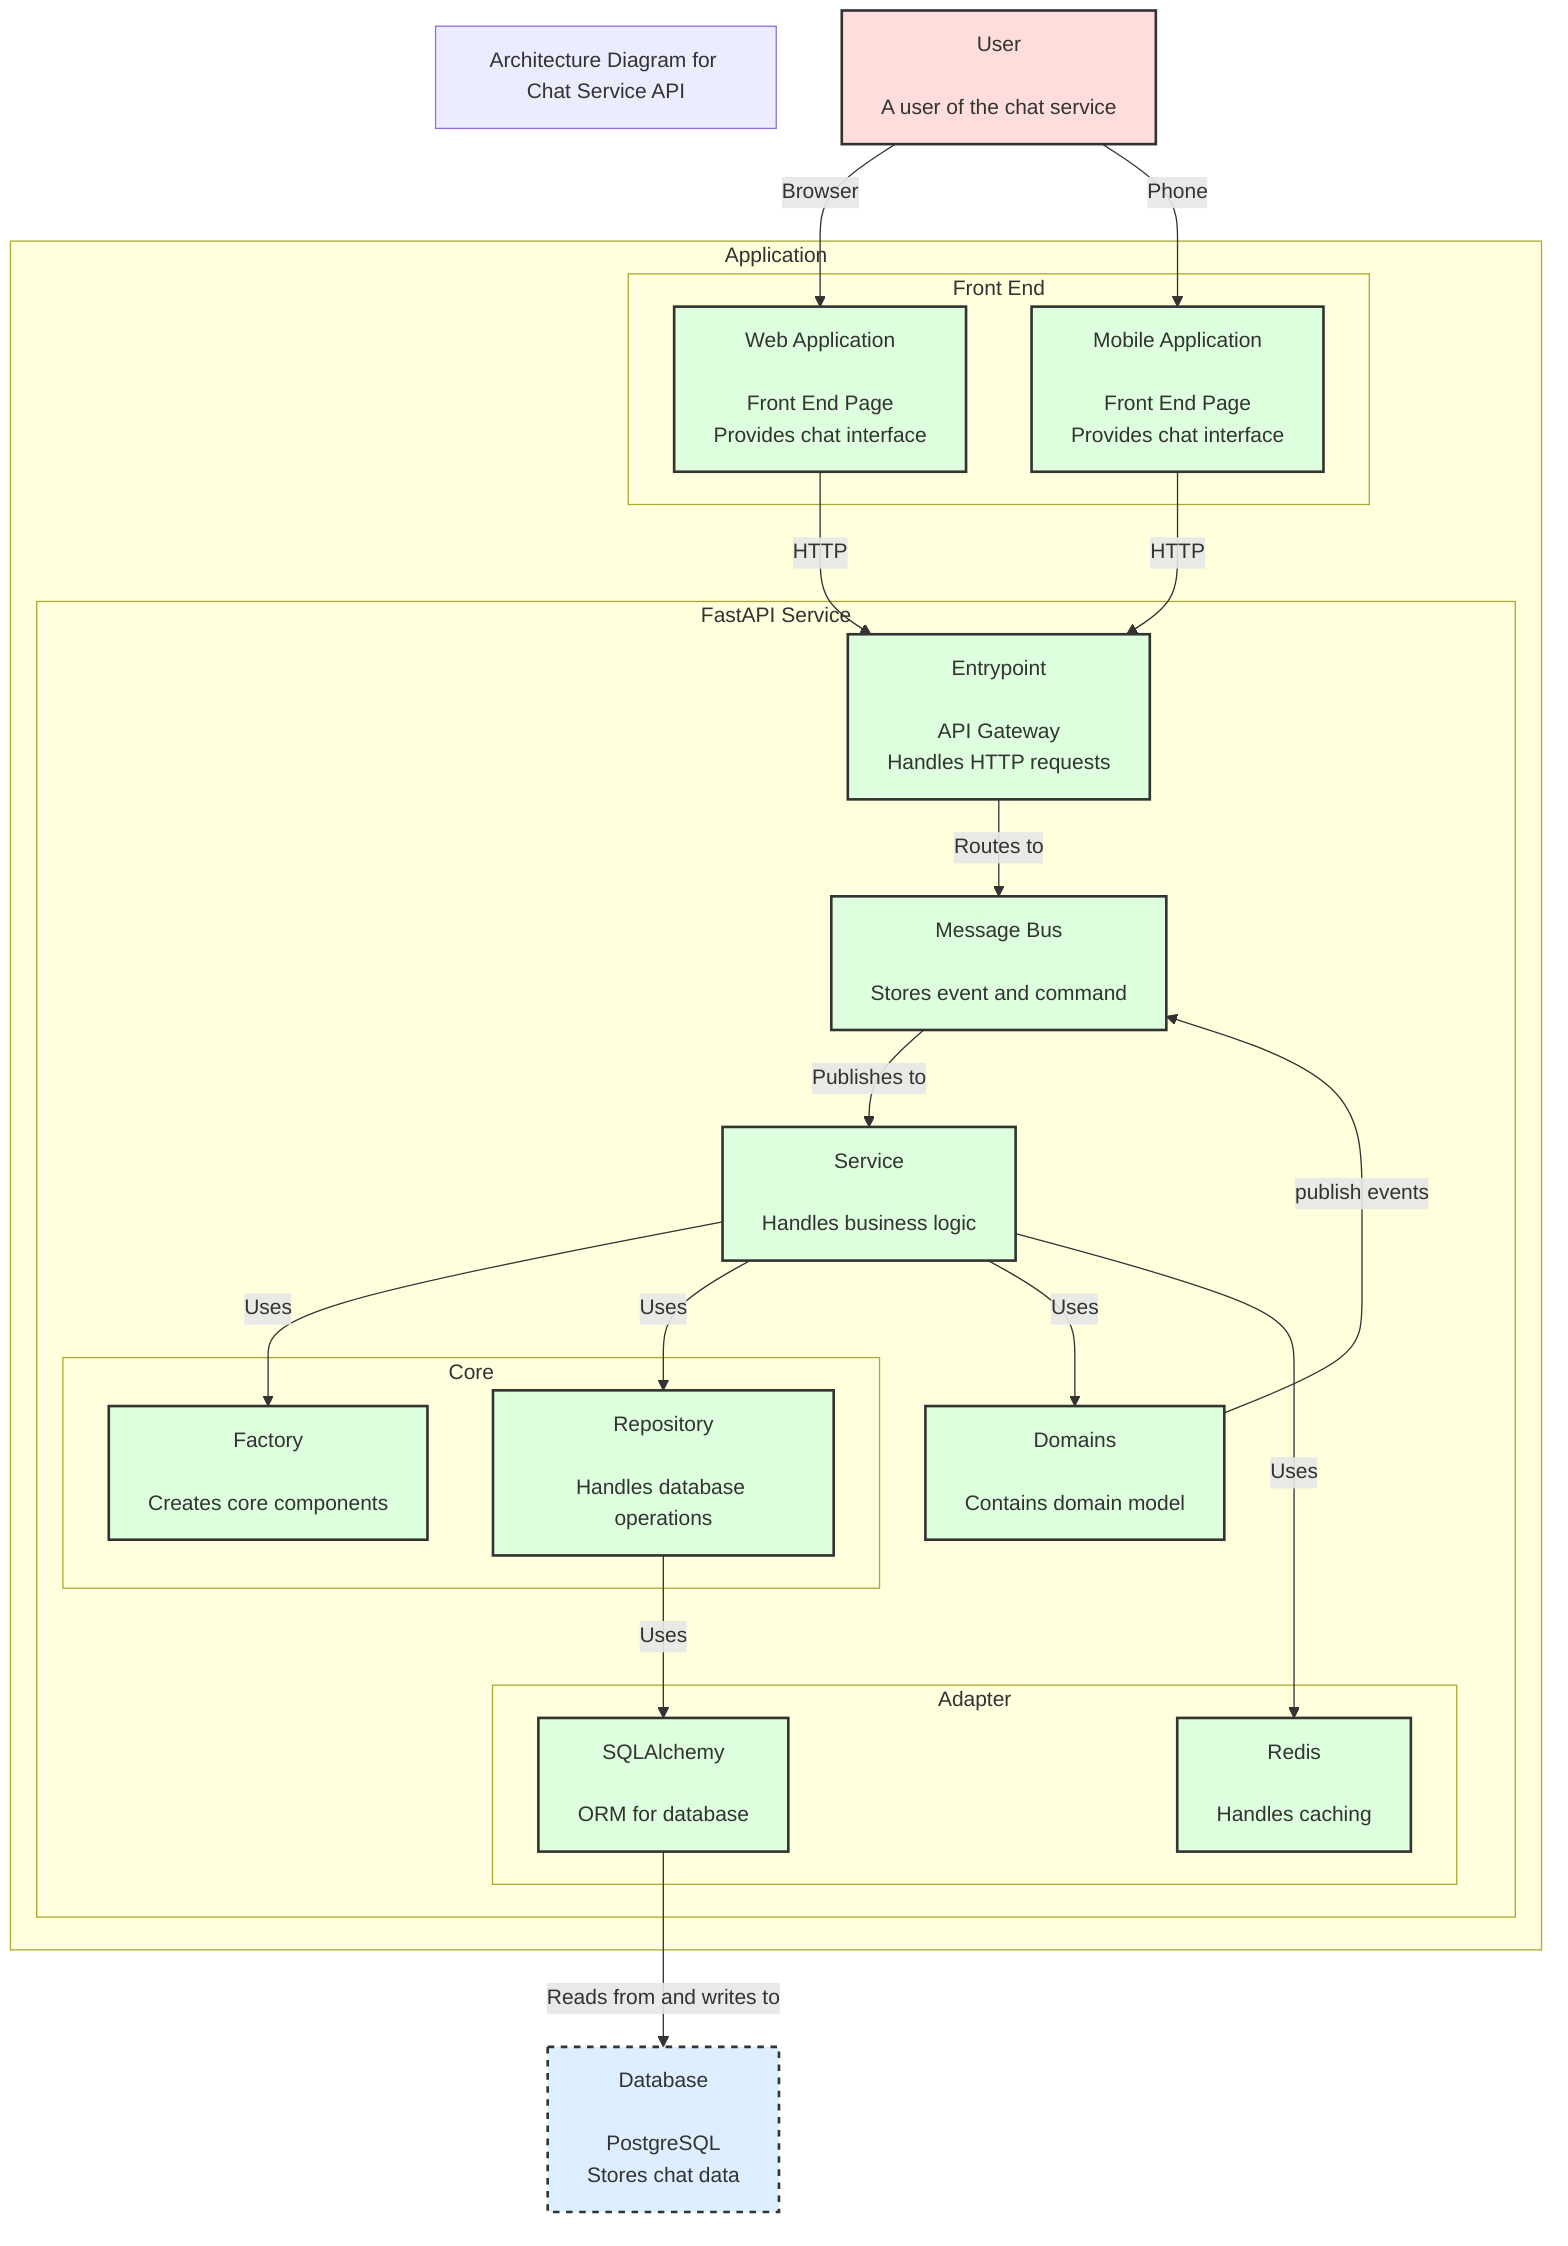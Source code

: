 flowchart TB
    %% Title
    title["Architecture Diagram for Chat Service API"]
    
    %% Define styles
    classDef person fill:#ffdddd,stroke:#333,stroke-width:2px;
    classDef database fill:#ddeeff,stroke:#333,stroke-width:2px,stroke-dasharray: 5;
    classDef container fill:#ddffdd,stroke:#333,stroke-width:2px;
    classDef boundary stroke:#999,stroke-width:2px,stroke-dasharray: 3;
    
    %% Define elements
    user["User\n\nA user of the chat service"]:::person
    database["Database\n\nPostgreSQL\nStores chat data"]:::database
    
    subgraph Application_Boundary["Application"]
        subgraph Front_End["Front End"]
            web_app["Web Application\n\nFront End Page\nProvides chat interface"]:::container
            mobile_app["Mobile Application\n\nFront End Page\nProvides chat interface"]:::container
        end
        subgraph FastAPI_Service["FastAPI Service"]
            api_service["Entrypoint\n\nAPI Gateway\nHandles HTTP requests"]:::container
            message_bus["Message Bus\n\nStores event and command"]:::container
            subgraph Core["Core"]
                core_factory["Factory\n\nCreates core components"]:::container
                core_repository["Repository\n\nHandles database operations"]:::container
            end
            domains["Domains\n\nContains domain model"]:::container
            subgraph Adapter["Adapter"]
                redis["Redis\n\nHandles caching"]:::container
                sqlalchemy["SQLAlchemy\n\nORM for database"]:::container
            end
            service["Service\n\nHandles business logic"]:::container
        end
    end
    
 
    %% Define relationships
    user -->|Browser| web_app
    user -->|Phone| mobile_app
    web_app -->|HTTP| api_service
    mobile_app -->|HTTP| api_service
    api_service -->|Routes to| message_bus

    message_bus -->|Publishes to| service
    service -->|Uses| core_factory
    service -->|Uses| core_repository
    service -->|Uses| domains
    domains -->|publish events| message_bus
    service -->|Uses| redis
    core_repository -->|Uses| sqlalchemy
    sqlalchemy -->|Reads from and writes to| database